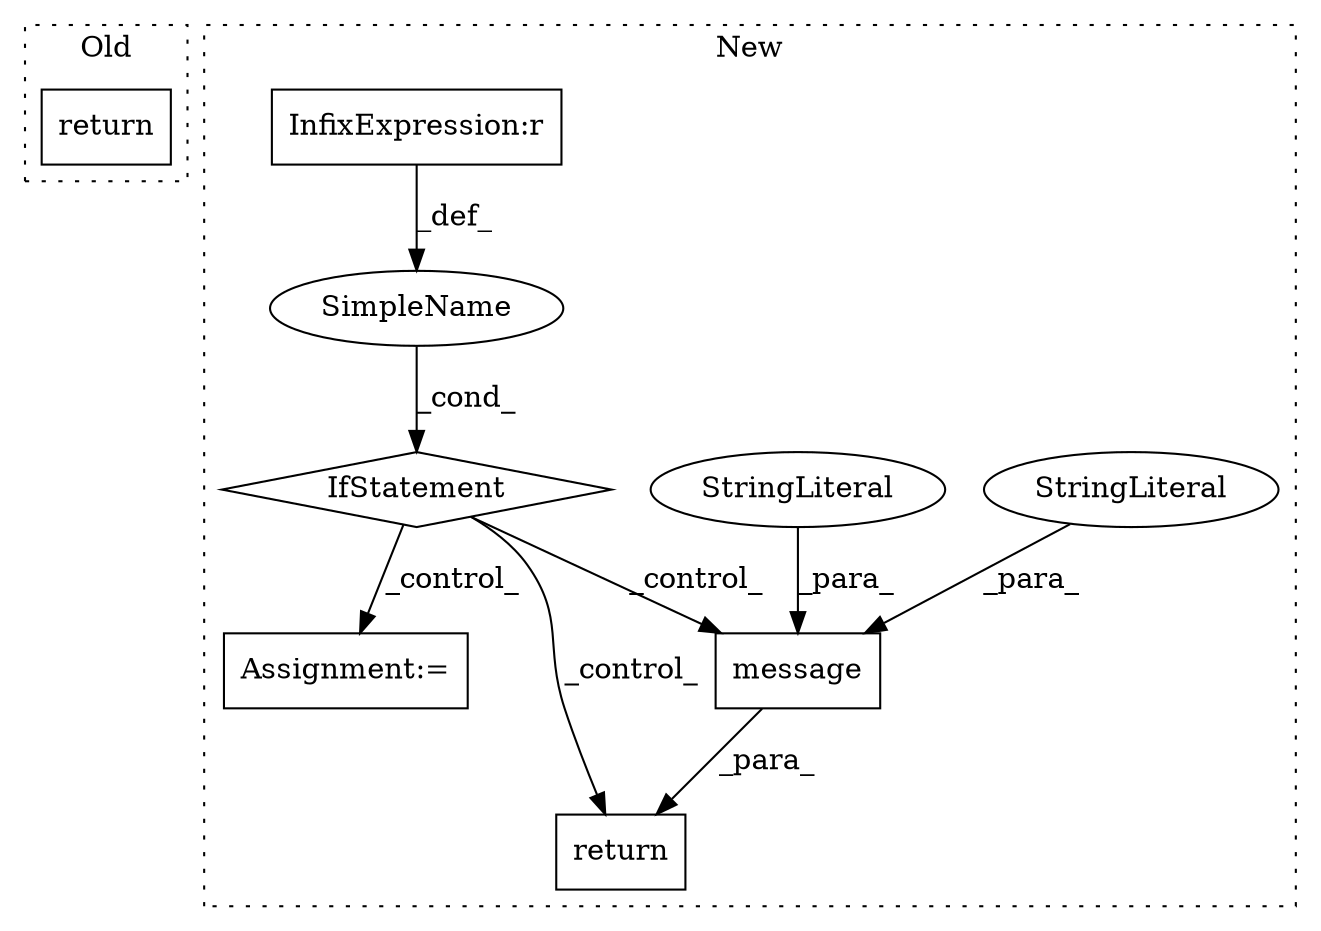 digraph G {
subgraph cluster0 {
1 [label="return" a="41" s="5508" l="7" shape="box"];
label = "Old";
style="dotted";
}
subgraph cluster1 {
2 [label="message" a="32" s="5865,5912" l="8,1" shape="box"];
3 [label="StringLiteral" a="45" s="5873" l="13" shape="ellipse"];
4 [label="StringLiteral" a="45" s="5887" l="7" shape="ellipse"];
5 [label="return" a="41" s="5847" l="7" shape="box"];
6 [label="IfStatement" a="25" s="5801,5837" l="4,2" shape="diamond"];
7 [label="SimpleName" a="42" s="" l="" shape="ellipse"];
8 [label="InfixExpression:r" a="27" s="5831" l="4" shape="box"];
9 [label="Assignment:=" a="7" s="5959" l="7" shape="box"];
label = "New";
style="dotted";
}
2 -> 5 [label="_para_"];
3 -> 2 [label="_para_"];
4 -> 2 [label="_para_"];
6 -> 2 [label="_control_"];
6 -> 5 [label="_control_"];
6 -> 9 [label="_control_"];
7 -> 6 [label="_cond_"];
8 -> 7 [label="_def_"];
}